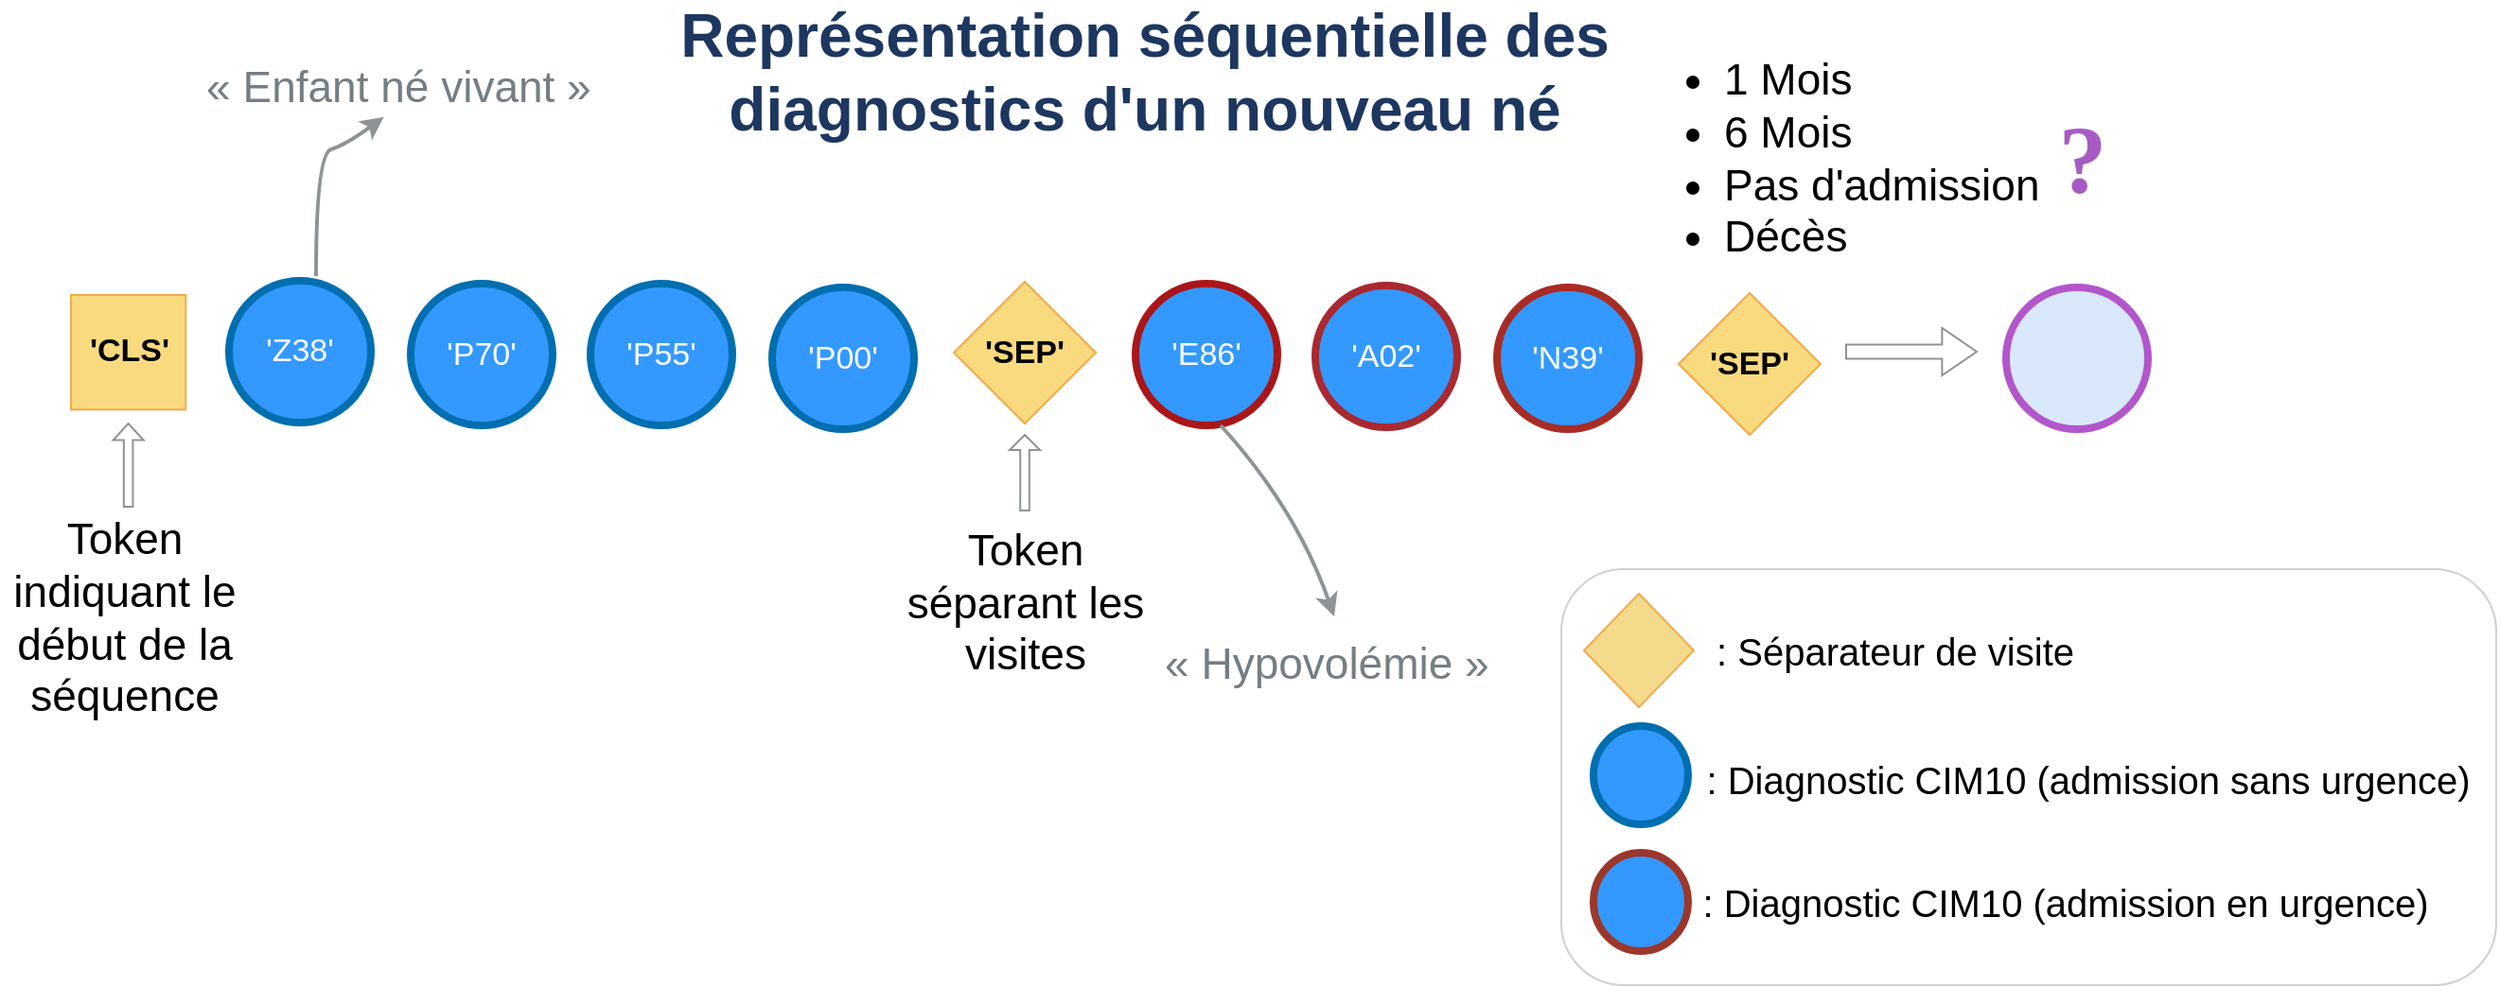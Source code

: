 <mxfile version="27.0.2">
  <diagram name="Page-1" id="4F-CxtZxwAVtAaBu6MW3">
    <mxGraphModel dx="628" dy="954" grid="1" gridSize="10" guides="1" tooltips="1" connect="1" arrows="1" fold="1" page="1" pageScale="1" pageWidth="827" pageHeight="1169" math="0" shadow="0">
      <root>
        <mxCell id="0" />
        <mxCell id="1" parent="0" />
        <mxCell id="r7YeVfHPNkTqQem7HZXz-27" value="&lt;div style=&quot;font-size: 27px;&quot;&gt;&lt;br&gt;&lt;/div&gt;" style="text;html=1;align=center;verticalAlign=middle;resizable=0;points=[];autosize=1;strokeColor=none;fillColor=none;fontSize=26;fontFamily=Arial;" parent="1" vertex="1">
          <mxGeometry x="2220" y="750" width="20" height="50" as="geometry" />
        </mxCell>
        <mxCell id="r7YeVfHPNkTqQem7HZXz-30" value="&lt;font style=&quot;font-size: 23px;&quot;&gt;&amp;nbsp;« Enfant né vivant »&lt;font&gt;&lt;br&gt;&lt;/font&gt;&lt;/font&gt;" style="text;html=1;align=center;verticalAlign=middle;resizable=0;points=[];autosize=1;strokeColor=none;fillColor=none;fontColor=light-dark(#747e84, #ededed);fontSize=22;fontFamily=Arial;" parent="1" vertex="1">
          <mxGeometry x="1717" y="720" width="230" height="40" as="geometry" />
        </mxCell>
        <mxCell id="r7YeVfHPNkTqQem7HZXz-48" value="&lt;font style=&quot;font-size: 23px;&quot;&gt;&lt;font&gt;Token indiquant le début de la séquence&lt;/font&gt;&lt;/font&gt;" style="text;html=1;strokeColor=none;fillColor=none;align=center;verticalAlign=middle;whiteSpace=wrap;rounded=0;fontSize=21;fontFamily=Arial;" parent="1" vertex="1">
          <mxGeometry x="1625.82" y="1006" width="130" height="30" as="geometry" />
        </mxCell>
        <mxCell id="r7YeVfHPNkTqQem7HZXz-54" value="" style="shape=singleArrow;whiteSpace=wrap;html=1;rotation=-90;strokeColor=light-dark(#8e9495, #ededed);fontFamily=Arial;" parent="1" vertex="1">
          <mxGeometry x="1670.82" y="932" width="44" height="16" as="geometry" />
        </mxCell>
        <mxCell id="r7YeVfHPNkTqQem7HZXz-15" value="&lt;font color=&quot;#ffffff&quot;&gt;&#39;P55&#39;&lt;/font&gt;" style="ellipse;whiteSpace=wrap;html=1;fillColor=#3399FF;flipH=1;strokeColor=#006EAF;movable=1;resizable=1;rotatable=1;deletable=1;editable=1;locked=0;connectable=1;strokeWidth=4;fontSize=17;fontFamily=Arial;" parent="1" vertex="1">
          <mxGeometry x="1937" y="844" width="75" height="75" as="geometry" />
        </mxCell>
        <mxCell id="r7YeVfHPNkTqQem7HZXz-16" value="&lt;font&gt;&#39;&lt;/font&gt;&lt;font&gt;Z38&lt;/font&gt;&lt;font&gt;&#39;&lt;/font&gt;" style="ellipse;whiteSpace=wrap;html=1;fillColor=#3399FF;flipH=1;strokeColor=#006EAF;fontColor=#ffffff;movable=1;resizable=1;rotatable=1;deletable=1;editable=1;locked=0;connectable=1;strokeWidth=4;fontSize=17;fontFamily=Arial;" parent="1" vertex="1">
          <mxGeometry x="1746" y="842.5" width="75" height="75" as="geometry" />
        </mxCell>
        <mxCell id="r7YeVfHPNkTqQem7HZXz-17" value="&lt;font color=&quot;#ffffff&quot;&gt;&#39;P70&#39;&lt;/font&gt;" style="ellipse;whiteSpace=wrap;html=1;fillColor=#3399FF;flipH=1;strokeColor=#006EAF;movable=1;resizable=1;rotatable=1;deletable=1;editable=1;locked=0;connectable=1;strokeWidth=4;fontSize=17;fontFamily=Arial;" parent="1" vertex="1">
          <mxGeometry x="1842" y="844" width="75" height="75" as="geometry" />
        </mxCell>
        <mxCell id="r7YeVfHPNkTqQem7HZXz-18" value="&lt;font color=&quot;#ffffff&quot;&gt;&#39;P00&#39;&lt;/font&gt;" style="ellipse;whiteSpace=wrap;html=1;fillColor=#3399FF;flipH=1;strokeColor=#006EAF;movable=1;resizable=1;rotatable=1;deletable=1;editable=1;locked=0;connectable=1;strokeWidth=4;fontSize=17;fontFamily=Arial;" parent="1" vertex="1">
          <mxGeometry x="2033" y="846" width="75" height="75" as="geometry" />
        </mxCell>
        <mxCell id="r7YeVfHPNkTqQem7HZXz-19" value="&lt;b&gt;&lt;font&gt;&#39;SEP&#39;&lt;/font&gt;&lt;/b&gt;" style="rhombus;whiteSpace=wrap;html=1;flipH=1;direction=north;fillColor=light-dark(#f9da7f, #281d00);strokeColor=light-dark(#f2aa4c, #6d5100);movable=1;resizable=1;rotatable=1;deletable=1;editable=1;locked=0;connectable=1;fontSize=17;fontFamily=Arial;" parent="1" vertex="1">
          <mxGeometry x="2129" y="843" width="75" height="75" as="geometry" />
        </mxCell>
        <mxCell id="r7YeVfHPNkTqQem7HZXz-20" value="&lt;font color=&quot;#ffffff&quot;&gt;&#39;E86&#39;&lt;/font&gt;" style="ellipse;whiteSpace=wrap;html=1;fillColor=#3399FF;flipH=1;strokeColor=light-dark(#a9161a, #51afe7);movable=1;resizable=1;rotatable=1;deletable=1;editable=1;locked=0;connectable=1;strokeWidth=4;fontSize=17;fontFamily=Arial;" parent="1" vertex="1">
          <mxGeometry x="2225" y="844" width="75" height="75" as="geometry" />
        </mxCell>
        <mxCell id="r7YeVfHPNkTqQem7HZXz-21" value="&lt;font color=&quot;#ffffff&quot;&gt;&#39;A02&#39;&lt;/font&gt;" style="ellipse;whiteSpace=wrap;html=1;fillColor=#3399FF;flipH=1;strokeColor=light-dark(#a92930, #51afe7);movable=1;resizable=1;rotatable=1;deletable=1;editable=1;locked=0;connectable=1;strokeWidth=4;fontSize=17;fontFamily=Arial;" parent="1" vertex="1">
          <mxGeometry x="2320" y="845" width="75" height="75" as="geometry" />
        </mxCell>
        <mxCell id="r7YeVfHPNkTqQem7HZXz-22" value="&lt;font color=&quot;#ffffff&quot;&gt;&#39;N39&#39;&lt;/font&gt;" style="ellipse;whiteSpace=wrap;html=1;fillColor=#3399FF;flipH=1;strokeColor=light-dark(#a92c24, #51afe7);movable=1;resizable=1;rotatable=1;deletable=1;editable=1;locked=0;connectable=1;strokeWidth=4;fontSize=17;fontFamily=Arial;" parent="1" vertex="1">
          <mxGeometry x="2416" y="846" width="75" height="75" as="geometry" />
        </mxCell>
        <mxCell id="r7YeVfHPNkTqQem7HZXz-23" value="&lt;b&gt;&lt;font&gt;&#39;SEP&#39;&lt;/font&gt;&lt;/b&gt;" style="rhombus;whiteSpace=wrap;html=1;flipH=1;fillColor=light-dark(#f9da7f, #281d00);strokeColor=light-dark(#f2aa4c, #6d5100);movable=1;resizable=1;rotatable=1;deletable=1;editable=1;locked=0;connectable=1;fontSize=17;fontFamily=Arial;" parent="1" vertex="1">
          <mxGeometry x="2512" y="849" width="75" height="75" as="geometry" />
        </mxCell>
        <mxCell id="r7YeVfHPNkTqQem7HZXz-24" value="" style="ellipse;whiteSpace=wrap;html=1;fillColor=#dae8fc;flipH=1;strokeColor=light-dark(#b256ca, #5c79a3);movable=1;resizable=1;rotatable=1;deletable=1;editable=1;locked=0;connectable=1;strokeWidth=4;fontFamily=Arial;" parent="1" vertex="1">
          <mxGeometry x="2685" y="846" width="75" height="75" as="geometry" />
        </mxCell>
        <mxCell id="r7YeVfHPNkTqQem7HZXz-25" value="&lt;b&gt;&lt;font&gt;&#39;CLS&#39;&lt;/font&gt;&lt;/b&gt;" style="whiteSpace=wrap;html=1;aspect=fixed;direction=east;flipH=1;flipV=1;strokeColor=light-dark(#f2aa4c, #6d5100);fillColor=light-dark(#f9da7f, #281d00);movable=1;resizable=1;rotatable=1;deletable=1;editable=1;locked=0;connectable=1;fontSize=17;fontFamily=Arial;" parent="1" vertex="1">
          <mxGeometry x="1662.5" y="850" width="60.63" height="60.63" as="geometry" />
        </mxCell>
        <mxCell id="r7YeVfHPNkTqQem7HZXz-57" value="&lt;font&gt;&lt;font&gt;Token séparant les visites&lt;/font&gt;&lt;/font&gt;&lt;u&gt;&lt;font&gt;&lt;font&gt;&lt;br&gt;&lt;/font&gt;&lt;/font&gt;&lt;/u&gt;" style="text;html=1;strokeColor=none;fillColor=none;align=center;verticalAlign=middle;whiteSpace=wrap;rounded=0;fontSize=23;fontFamily=Arial;" parent="1" vertex="1">
          <mxGeometry x="2088" y="974" width="158" height="78" as="geometry" />
        </mxCell>
        <mxCell id="r7YeVfHPNkTqQem7HZXz-59" value="" style="shape=singleArrow;whiteSpace=wrap;html=1;direction=north;strokeColor=light-dark(#8e9495, #ededed);fontFamily=Arial;" parent="1" vertex="1">
          <mxGeometry x="2158.5" y="924" width="16" height="40" as="geometry" />
        </mxCell>
        <mxCell id="r7YeVfHPNkTqQem7HZXz-64" value="&lt;h1&gt;&lt;font style=&quot;font-size: 23px;&quot;&gt;&amp;nbsp;&lt;font&gt;&lt;font&gt;&lt;span style=&quot;font-weight: normal;&quot;&gt;« Hypovolémie »&lt;/span&gt;&lt;/font&gt;&lt;/font&gt;&lt;font&gt;&lt;font&gt;&lt;br&gt;&lt;/font&gt;&lt;/font&gt;&lt;/font&gt;&lt;/h1&gt;" style="text;html=1;strokeColor=none;fillColor=none;align=center;verticalAlign=middle;whiteSpace=wrap;rounded=0;fontSize=12;fontColor=light-dark(#747e84, #ededed);fontFamily=Arial;" parent="1" vertex="1">
          <mxGeometry x="2220" y="1030" width="206" height="30" as="geometry" />
        </mxCell>
        <mxCell id="r7YeVfHPNkTqQem7HZXz-65" value="" style="curved=1;endArrow=classic;html=1;rounded=0;strokeWidth=2;strokeColor=light-dark(#8e9495, #ededed);fontFamily=Arial;" parent="1" edge="1">
          <mxGeometry width="50" height="50" relative="1" as="geometry">
            <mxPoint x="2270" y="919" as="sourcePoint" />
            <mxPoint x="2330" y="1020" as="targetPoint" />
            <Array as="points">
              <mxPoint x="2310" y="963" />
            </Array>
          </mxGeometry>
        </mxCell>
        <mxCell id="5yqGZo9LkGYmuH6p14GC-2" value="&lt;div style=&quot;font-size: 27px;&quot;&gt;&lt;font style=&quot;color: light-dark(rgb(29, 55, 96), rgb(237, 237, 237)); font-size: 32px;&quot;&gt;&lt;b&gt;Représentation séquentielle des diagnostics d&#39;un nouveau né&lt;/b&gt;&lt;/font&gt;&lt;/div&gt;" style="text;html=1;align=center;verticalAlign=middle;whiteSpace=wrap;rounded=0;fontFamily=Arial;" parent="1" vertex="1">
          <mxGeometry x="1950" y="732" width="560" as="geometry" />
        </mxCell>
        <mxCell id="5yqGZo9LkGYmuH6p14GC-3" value="" style="rounded=1;whiteSpace=wrap;html=1;strokeColor=light-dark(#d0d0d0, #ededed);fontFamily=Arial;" parent="1" vertex="1">
          <mxGeometry x="2450" y="995" width="494" height="220" as="geometry" />
        </mxCell>
        <mxCell id="5yqGZo9LkGYmuH6p14GC-5" value="" style="rhombus;whiteSpace=wrap;html=1;flipH=1;fillColor=light-dark(#f4db8b, #281d00);strokeColor=light-dark(#f2aa4c, #6d5100);movable=1;resizable=1;rotatable=1;deletable=1;editable=1;locked=0;connectable=1;fontFamily=Arial;" parent="1" vertex="1">
          <mxGeometry x="2462" y="1008" width="58" height="60" as="geometry" />
        </mxCell>
        <mxCell id="5yqGZo9LkGYmuH6p14GC-6" value="&lt;div&gt;&lt;br&gt;&lt;/div&gt;&lt;div&gt;&lt;br&gt;&lt;/div&gt;" style="ellipse;whiteSpace=wrap;html=1;fillColor=#3399FF;flipH=1;strokeColor=#006EAF;movable=1;resizable=1;rotatable=1;deletable=1;editable=1;locked=0;connectable=1;strokeWidth=4;fontFamily=Arial;" parent="1" vertex="1">
          <mxGeometry x="2467" y="1078" width="50" height="52" as="geometry" />
        </mxCell>
        <mxCell id="5yqGZo9LkGYmuH6p14GC-7" value="&lt;font style=&quot;font-size: 20px;&quot;&gt;: Diagnostic CIM10 (admission sans urgence)&lt;/font&gt;" style="text;html=1;align=center;verticalAlign=middle;resizable=0;points=[];autosize=1;strokeColor=none;fillColor=none;fontFamily=Arial;" parent="1" vertex="1">
          <mxGeometry x="2513" y="1086" width="430" height="40" as="geometry" />
        </mxCell>
        <mxCell id="5yqGZo9LkGYmuH6p14GC-8" value="&lt;font style=&quot;font-size: 20px;&quot;&gt;: Séparateur de visite&lt;/font&gt;" style="text;html=1;align=center;verticalAlign=middle;resizable=0;points=[];autosize=1;strokeColor=none;fillColor=none;fontFamily=Arial;" parent="1" vertex="1">
          <mxGeometry x="2521" y="1018" width="210" height="40" as="geometry" />
        </mxCell>
        <mxCell id="5yqGZo9LkGYmuH6p14GC-11" value="" style="curved=1;endArrow=classic;html=1;rounded=0;entryX=0.48;entryY=1.096;entryDx=0;entryDy=0;entryPerimeter=0;strokeWidth=2;strokeColor=light-dark(#8e9495, #ededed);fontFamily=Arial;" parent="1" edge="1">
          <mxGeometry width="50" height="50" relative="1" as="geometry">
            <mxPoint x="1792" y="840" as="sourcePoint" />
            <mxPoint x="1827.8" y="755.84" as="targetPoint" />
            <Array as="points">
              <mxPoint x="1792" y="775.5" />
              <mxPoint x="1808" y="770.5" />
            </Array>
          </mxGeometry>
        </mxCell>
        <mxCell id="5yqGZo9LkGYmuH6p14GC-12" value="" style="shape=flexArrow;endArrow=classic;html=1;rounded=0;width=7.416;endSize=5.771;endWidth=16.775;strokeWidth=1;strokeColor=light-dark(#8e9495, #ededed);fontFamily=Arial;" parent="1" edge="1">
          <mxGeometry width="50" height="50" relative="1" as="geometry">
            <mxPoint x="2600" y="880" as="sourcePoint" />
            <mxPoint x="2670" y="880" as="targetPoint" />
          </mxGeometry>
        </mxCell>
        <mxCell id="5yqGZo9LkGYmuH6p14GC-13" value="&lt;div align=&quot;left&quot;&gt;&lt;ul&gt;&lt;li&gt;&lt;font style=&quot;font-size: 23px;&quot;&gt;&lt;font&gt;1 Mois&lt;/font&gt;&lt;/font&gt;&lt;/li&gt;&lt;li&gt;&lt;font style=&quot;font-size: 23px;&quot;&gt;&lt;font&gt;6 Mois&lt;/font&gt;&lt;/font&gt;&lt;/li&gt;&lt;li&gt;&lt;font style=&quot;font-size: 23px;&quot;&gt;&lt;font&gt;Pas d&#39;admission&lt;/font&gt;&lt;/font&gt;&lt;/li&gt;&lt;li&gt;&lt;font style=&quot;font-size: 23px;&quot;&gt;&lt;font&gt;Décès&lt;/font&gt;&lt;/font&gt;&lt;/li&gt;&lt;/ul&gt;&lt;/div&gt;" style="text;html=1;align=left;verticalAlign=middle;whiteSpace=wrap;rounded=0;fontSize=22;fontFamily=Arial;" parent="1" vertex="1">
          <mxGeometry x="2494" y="733" width="225" height="90" as="geometry" />
        </mxCell>
        <mxCell id="5yqGZo9LkGYmuH6p14GC-14" value="&lt;font face=&quot;Times New Roman&quot;&gt;&lt;b&gt;&lt;font&gt;?&lt;/font&gt;&lt;/b&gt;&lt;/font&gt;" style="text;html=1;align=center;verticalAlign=middle;resizable=0;points=[];autosize=1;strokeColor=none;fillColor=none;fontSize=51;fontColor=light-dark(#a65bc4, #ededed);fontFamily=Arial;" parent="1" vertex="1">
          <mxGeometry x="2700" y="739" width="50" height="80" as="geometry" />
        </mxCell>
        <mxCell id="5yqGZo9LkGYmuH6p14GC-15" style="edgeStyle=orthogonalEdgeStyle;rounded=0;orthogonalLoop=1;jettySize=auto;html=1;exitX=0.5;exitY=1;exitDx=0;exitDy=0;fontFamily=Arial;" parent="1" source="5yqGZo9LkGYmuH6p14GC-3" target="5yqGZo9LkGYmuH6p14GC-3" edge="1">
          <mxGeometry relative="1" as="geometry" />
        </mxCell>
        <mxCell id="5yqGZo9LkGYmuH6p14GC-20" value="&lt;div&gt;&lt;br&gt;&lt;/div&gt;&lt;div&gt;&lt;br&gt;&lt;/div&gt;" style="ellipse;whiteSpace=wrap;html=1;fillColor=#3399FF;flipH=1;strokeColor=light-dark(#9c372b, #51afe7);movable=1;resizable=1;rotatable=1;deletable=1;editable=1;locked=0;connectable=1;strokeWidth=4;fontFamily=Arial;" parent="1" vertex="1">
          <mxGeometry x="2467" y="1145" width="50" height="52" as="geometry" />
        </mxCell>
        <mxCell id="5yqGZo9LkGYmuH6p14GC-21" value="&lt;font style=&quot;font-size: 20px;&quot;&gt;: Diagnostic CIM10 (admission en urgence)&lt;/font&gt;" style="text;html=1;align=center;verticalAlign=middle;resizable=0;points=[];autosize=1;strokeColor=none;fillColor=none;fontFamily=Arial;" parent="1" vertex="1">
          <mxGeometry x="2511" y="1151" width="410" height="40" as="geometry" />
        </mxCell>
      </root>
    </mxGraphModel>
  </diagram>
</mxfile>
